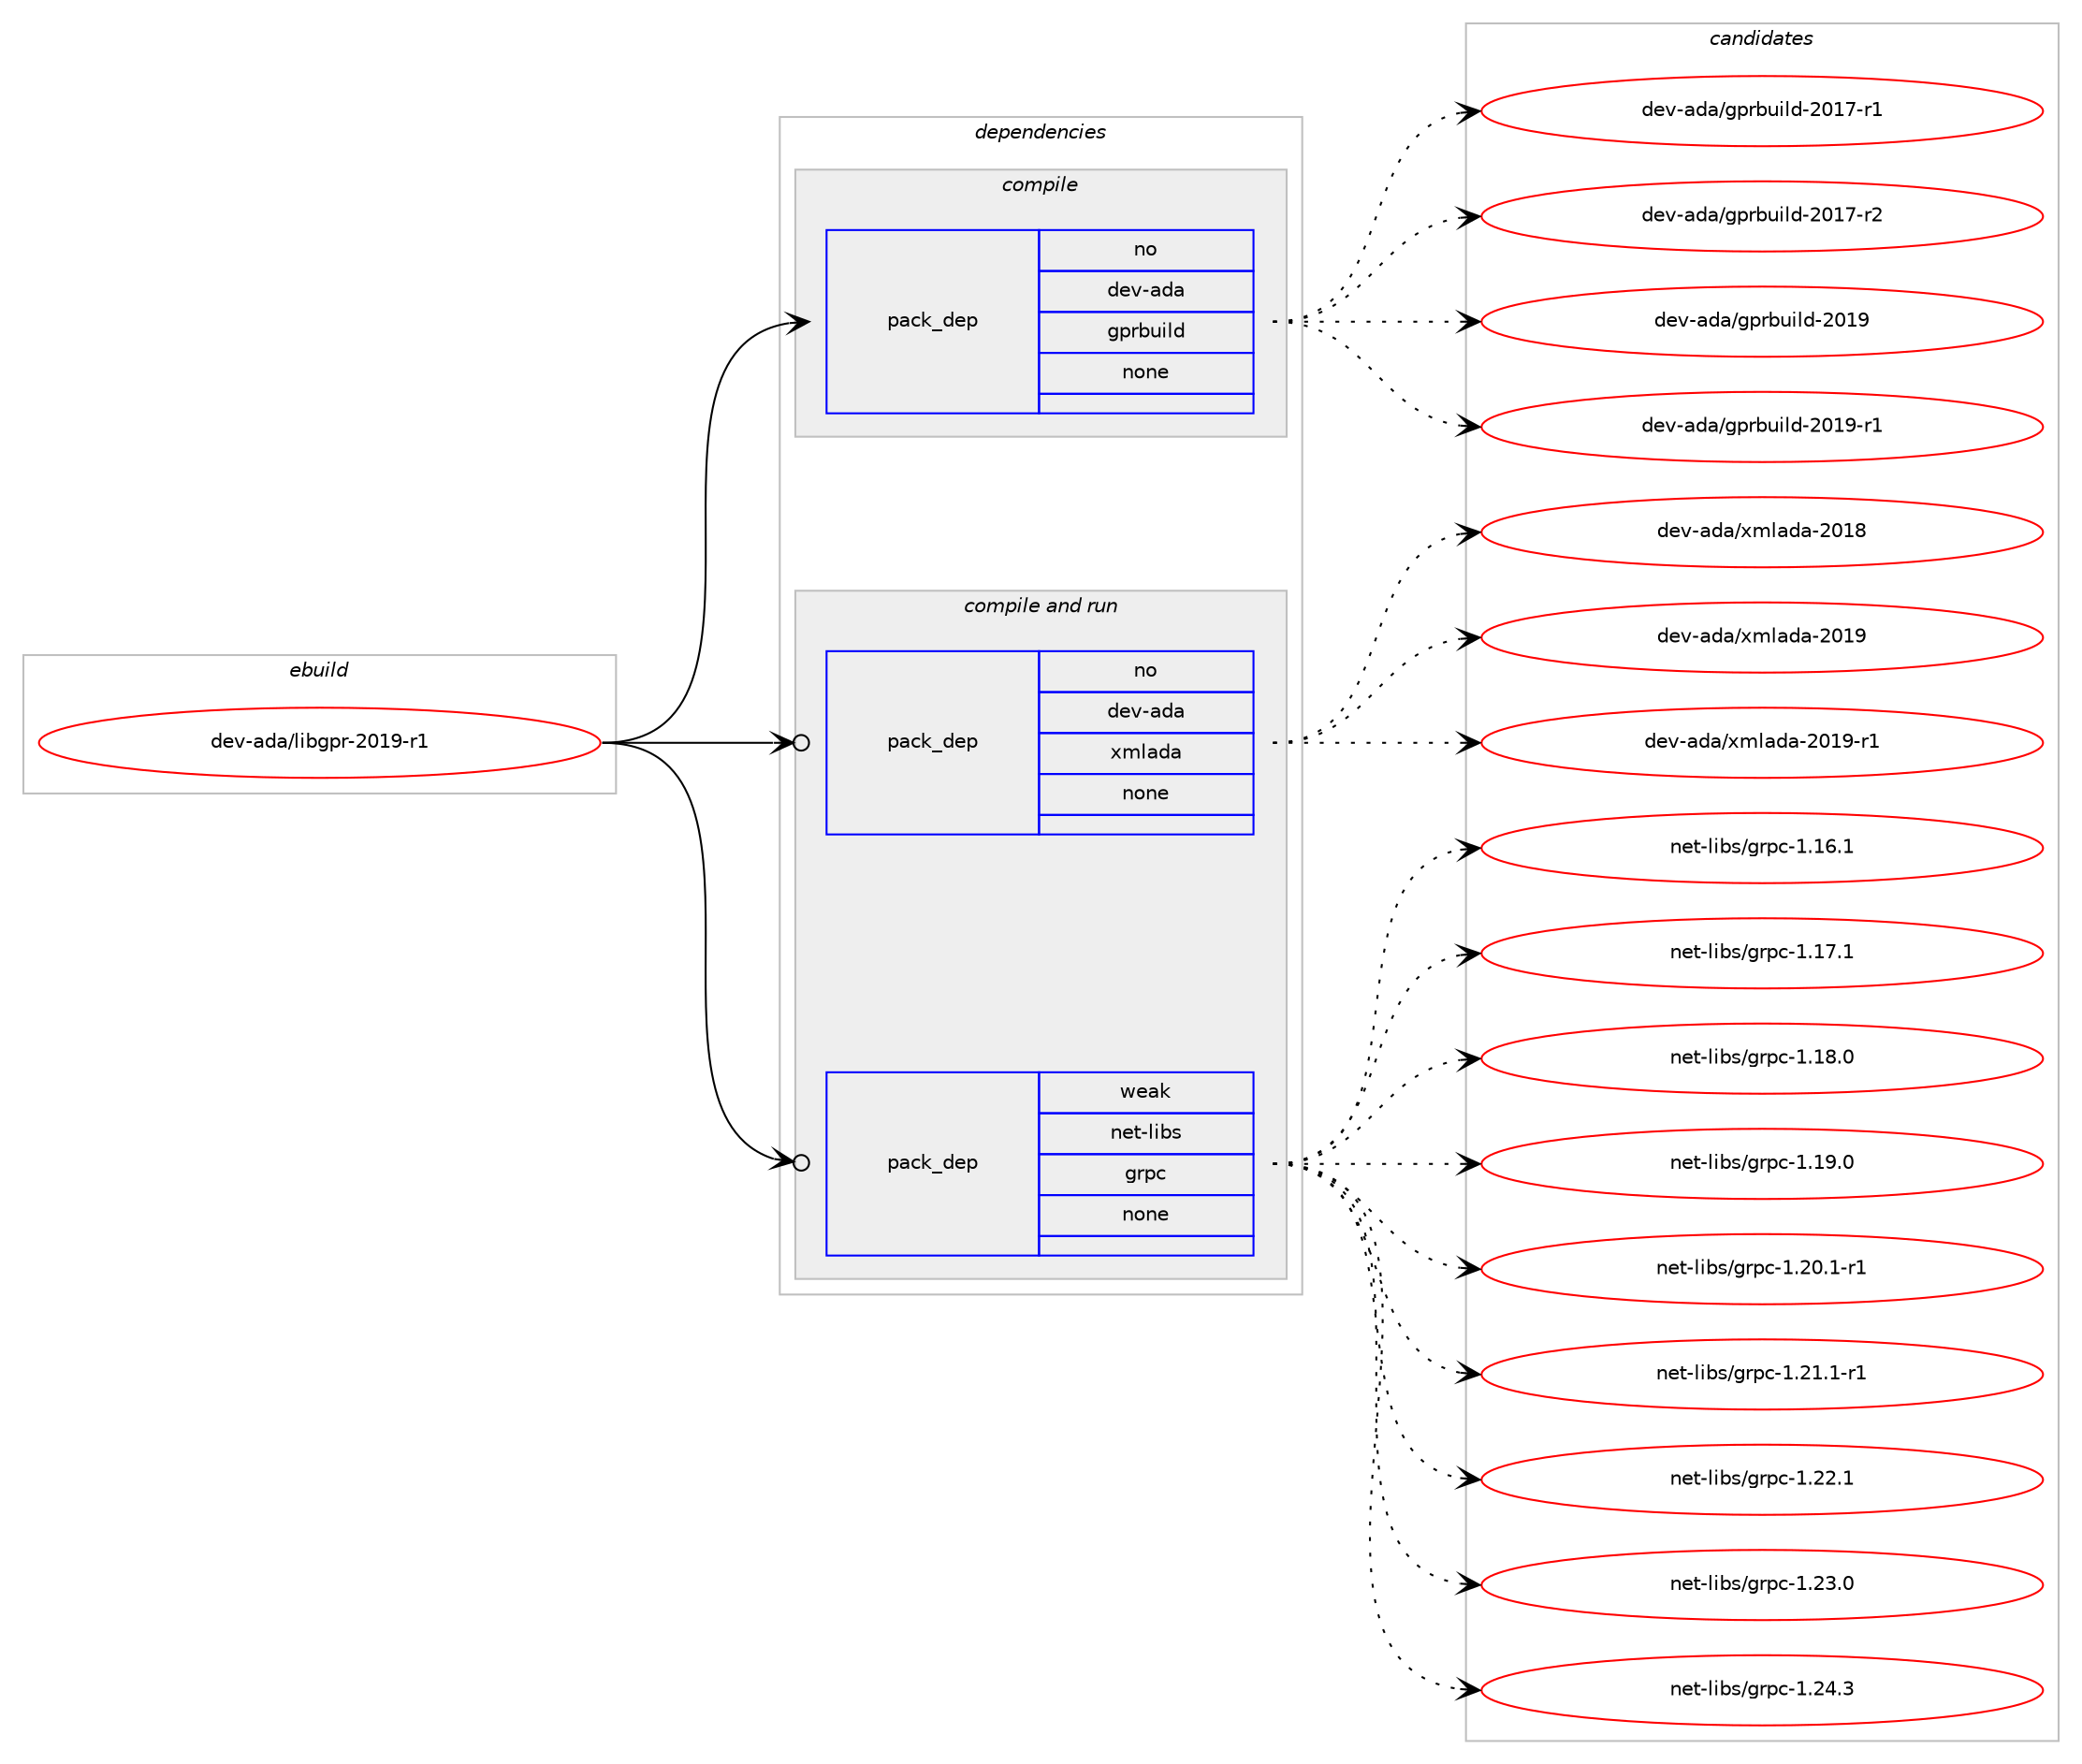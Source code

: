 digraph prolog {

# *************
# Graph options
# *************

newrank=true;
concentrate=true;
compound=true;
graph [rankdir=LR,fontname=Helvetica,fontsize=10,ranksep=1.5];#, ranksep=2.5, nodesep=0.2];
edge  [arrowhead=vee];
node  [fontname=Helvetica,fontsize=10];

# **********
# The ebuild
# **********

subgraph cluster_leftcol {
color=gray;
rank=same;
label=<<i>ebuild</i>>;
id [label="dev-ada/libgpr-2019-r1", color=red, width=4, href="../dev-ada/libgpr-2019-r1.svg"];
}

# ****************
# The dependencies
# ****************

subgraph cluster_midcol {
color=gray;
label=<<i>dependencies</i>>;
subgraph cluster_compile {
fillcolor="#eeeeee";
style=filled;
label=<<i>compile</i>>;
subgraph pack384740 {
dependency516652 [label=<<TABLE BORDER="0" CELLBORDER="1" CELLSPACING="0" CELLPADDING="4" WIDTH="220"><TR><TD ROWSPAN="6" CELLPADDING="30">pack_dep</TD></TR><TR><TD WIDTH="110">no</TD></TR><TR><TD>dev-ada</TD></TR><TR><TD>gprbuild</TD></TR><TR><TD>none</TD></TR><TR><TD></TD></TR></TABLE>>, shape=none, color=blue];
}
id:e -> dependency516652:w [weight=20,style="solid",arrowhead="vee"];
}
subgraph cluster_compileandrun {
fillcolor="#eeeeee";
style=filled;
label=<<i>compile and run</i>>;
subgraph pack384741 {
dependency516653 [label=<<TABLE BORDER="0" CELLBORDER="1" CELLSPACING="0" CELLPADDING="4" WIDTH="220"><TR><TD ROWSPAN="6" CELLPADDING="30">pack_dep</TD></TR><TR><TD WIDTH="110">no</TD></TR><TR><TD>dev-ada</TD></TR><TR><TD>xmlada</TD></TR><TR><TD>none</TD></TR><TR><TD></TD></TR></TABLE>>, shape=none, color=blue];
}
id:e -> dependency516653:w [weight=20,style="solid",arrowhead="odotvee"];
subgraph pack384742 {
dependency516654 [label=<<TABLE BORDER="0" CELLBORDER="1" CELLSPACING="0" CELLPADDING="4" WIDTH="220"><TR><TD ROWSPAN="6" CELLPADDING="30">pack_dep</TD></TR><TR><TD WIDTH="110">weak</TD></TR><TR><TD>net-libs</TD></TR><TR><TD>grpc</TD></TR><TR><TD>none</TD></TR><TR><TD></TD></TR></TABLE>>, shape=none, color=blue];
}
id:e -> dependency516654:w [weight=20,style="solid",arrowhead="odotvee"];
}
subgraph cluster_run {
fillcolor="#eeeeee";
style=filled;
label=<<i>run</i>>;
}
}

# **************
# The candidates
# **************

subgraph cluster_choices {
rank=same;
color=gray;
label=<<i>candidates</i>>;

subgraph choice384740 {
color=black;
nodesep=1;
choice100101118459710097471031121149811710510810045504849554511449 [label="dev-ada/gprbuild-2017-r1", color=red, width=4,href="../dev-ada/gprbuild-2017-r1.svg"];
choice100101118459710097471031121149811710510810045504849554511450 [label="dev-ada/gprbuild-2017-r2", color=red, width=4,href="../dev-ada/gprbuild-2017-r2.svg"];
choice10010111845971009747103112114981171051081004550484957 [label="dev-ada/gprbuild-2019", color=red, width=4,href="../dev-ada/gprbuild-2019.svg"];
choice100101118459710097471031121149811710510810045504849574511449 [label="dev-ada/gprbuild-2019-r1", color=red, width=4,href="../dev-ada/gprbuild-2019-r1.svg"];
dependency516652:e -> choice100101118459710097471031121149811710510810045504849554511449:w [style=dotted,weight="100"];
dependency516652:e -> choice100101118459710097471031121149811710510810045504849554511450:w [style=dotted,weight="100"];
dependency516652:e -> choice10010111845971009747103112114981171051081004550484957:w [style=dotted,weight="100"];
dependency516652:e -> choice100101118459710097471031121149811710510810045504849574511449:w [style=dotted,weight="100"];
}
subgraph choice384741 {
color=black;
nodesep=1;
choice1001011184597100974712010910897100974550484956 [label="dev-ada/xmlada-2018", color=red, width=4,href="../dev-ada/xmlada-2018.svg"];
choice1001011184597100974712010910897100974550484957 [label="dev-ada/xmlada-2019", color=red, width=4,href="../dev-ada/xmlada-2019.svg"];
choice10010111845971009747120109108971009745504849574511449 [label="dev-ada/xmlada-2019-r1", color=red, width=4,href="../dev-ada/xmlada-2019-r1.svg"];
dependency516653:e -> choice1001011184597100974712010910897100974550484956:w [style=dotted,weight="100"];
dependency516653:e -> choice1001011184597100974712010910897100974550484957:w [style=dotted,weight="100"];
dependency516653:e -> choice10010111845971009747120109108971009745504849574511449:w [style=dotted,weight="100"];
}
subgraph choice384742 {
color=black;
nodesep=1;
choice1101011164510810598115471031141129945494649544649 [label="net-libs/grpc-1.16.1", color=red, width=4,href="../net-libs/grpc-1.16.1.svg"];
choice1101011164510810598115471031141129945494649554649 [label="net-libs/grpc-1.17.1", color=red, width=4,href="../net-libs/grpc-1.17.1.svg"];
choice1101011164510810598115471031141129945494649564648 [label="net-libs/grpc-1.18.0", color=red, width=4,href="../net-libs/grpc-1.18.0.svg"];
choice1101011164510810598115471031141129945494649574648 [label="net-libs/grpc-1.19.0", color=red, width=4,href="../net-libs/grpc-1.19.0.svg"];
choice11010111645108105981154710311411299454946504846494511449 [label="net-libs/grpc-1.20.1-r1", color=red, width=4,href="../net-libs/grpc-1.20.1-r1.svg"];
choice11010111645108105981154710311411299454946504946494511449 [label="net-libs/grpc-1.21.1-r1", color=red, width=4,href="../net-libs/grpc-1.21.1-r1.svg"];
choice1101011164510810598115471031141129945494650504649 [label="net-libs/grpc-1.22.1", color=red, width=4,href="../net-libs/grpc-1.22.1.svg"];
choice1101011164510810598115471031141129945494650514648 [label="net-libs/grpc-1.23.0", color=red, width=4,href="../net-libs/grpc-1.23.0.svg"];
choice1101011164510810598115471031141129945494650524651 [label="net-libs/grpc-1.24.3", color=red, width=4,href="../net-libs/grpc-1.24.3.svg"];
dependency516654:e -> choice1101011164510810598115471031141129945494649544649:w [style=dotted,weight="100"];
dependency516654:e -> choice1101011164510810598115471031141129945494649554649:w [style=dotted,weight="100"];
dependency516654:e -> choice1101011164510810598115471031141129945494649564648:w [style=dotted,weight="100"];
dependency516654:e -> choice1101011164510810598115471031141129945494649574648:w [style=dotted,weight="100"];
dependency516654:e -> choice11010111645108105981154710311411299454946504846494511449:w [style=dotted,weight="100"];
dependency516654:e -> choice11010111645108105981154710311411299454946504946494511449:w [style=dotted,weight="100"];
dependency516654:e -> choice1101011164510810598115471031141129945494650504649:w [style=dotted,weight="100"];
dependency516654:e -> choice1101011164510810598115471031141129945494650514648:w [style=dotted,weight="100"];
dependency516654:e -> choice1101011164510810598115471031141129945494650524651:w [style=dotted,weight="100"];
}
}

}
